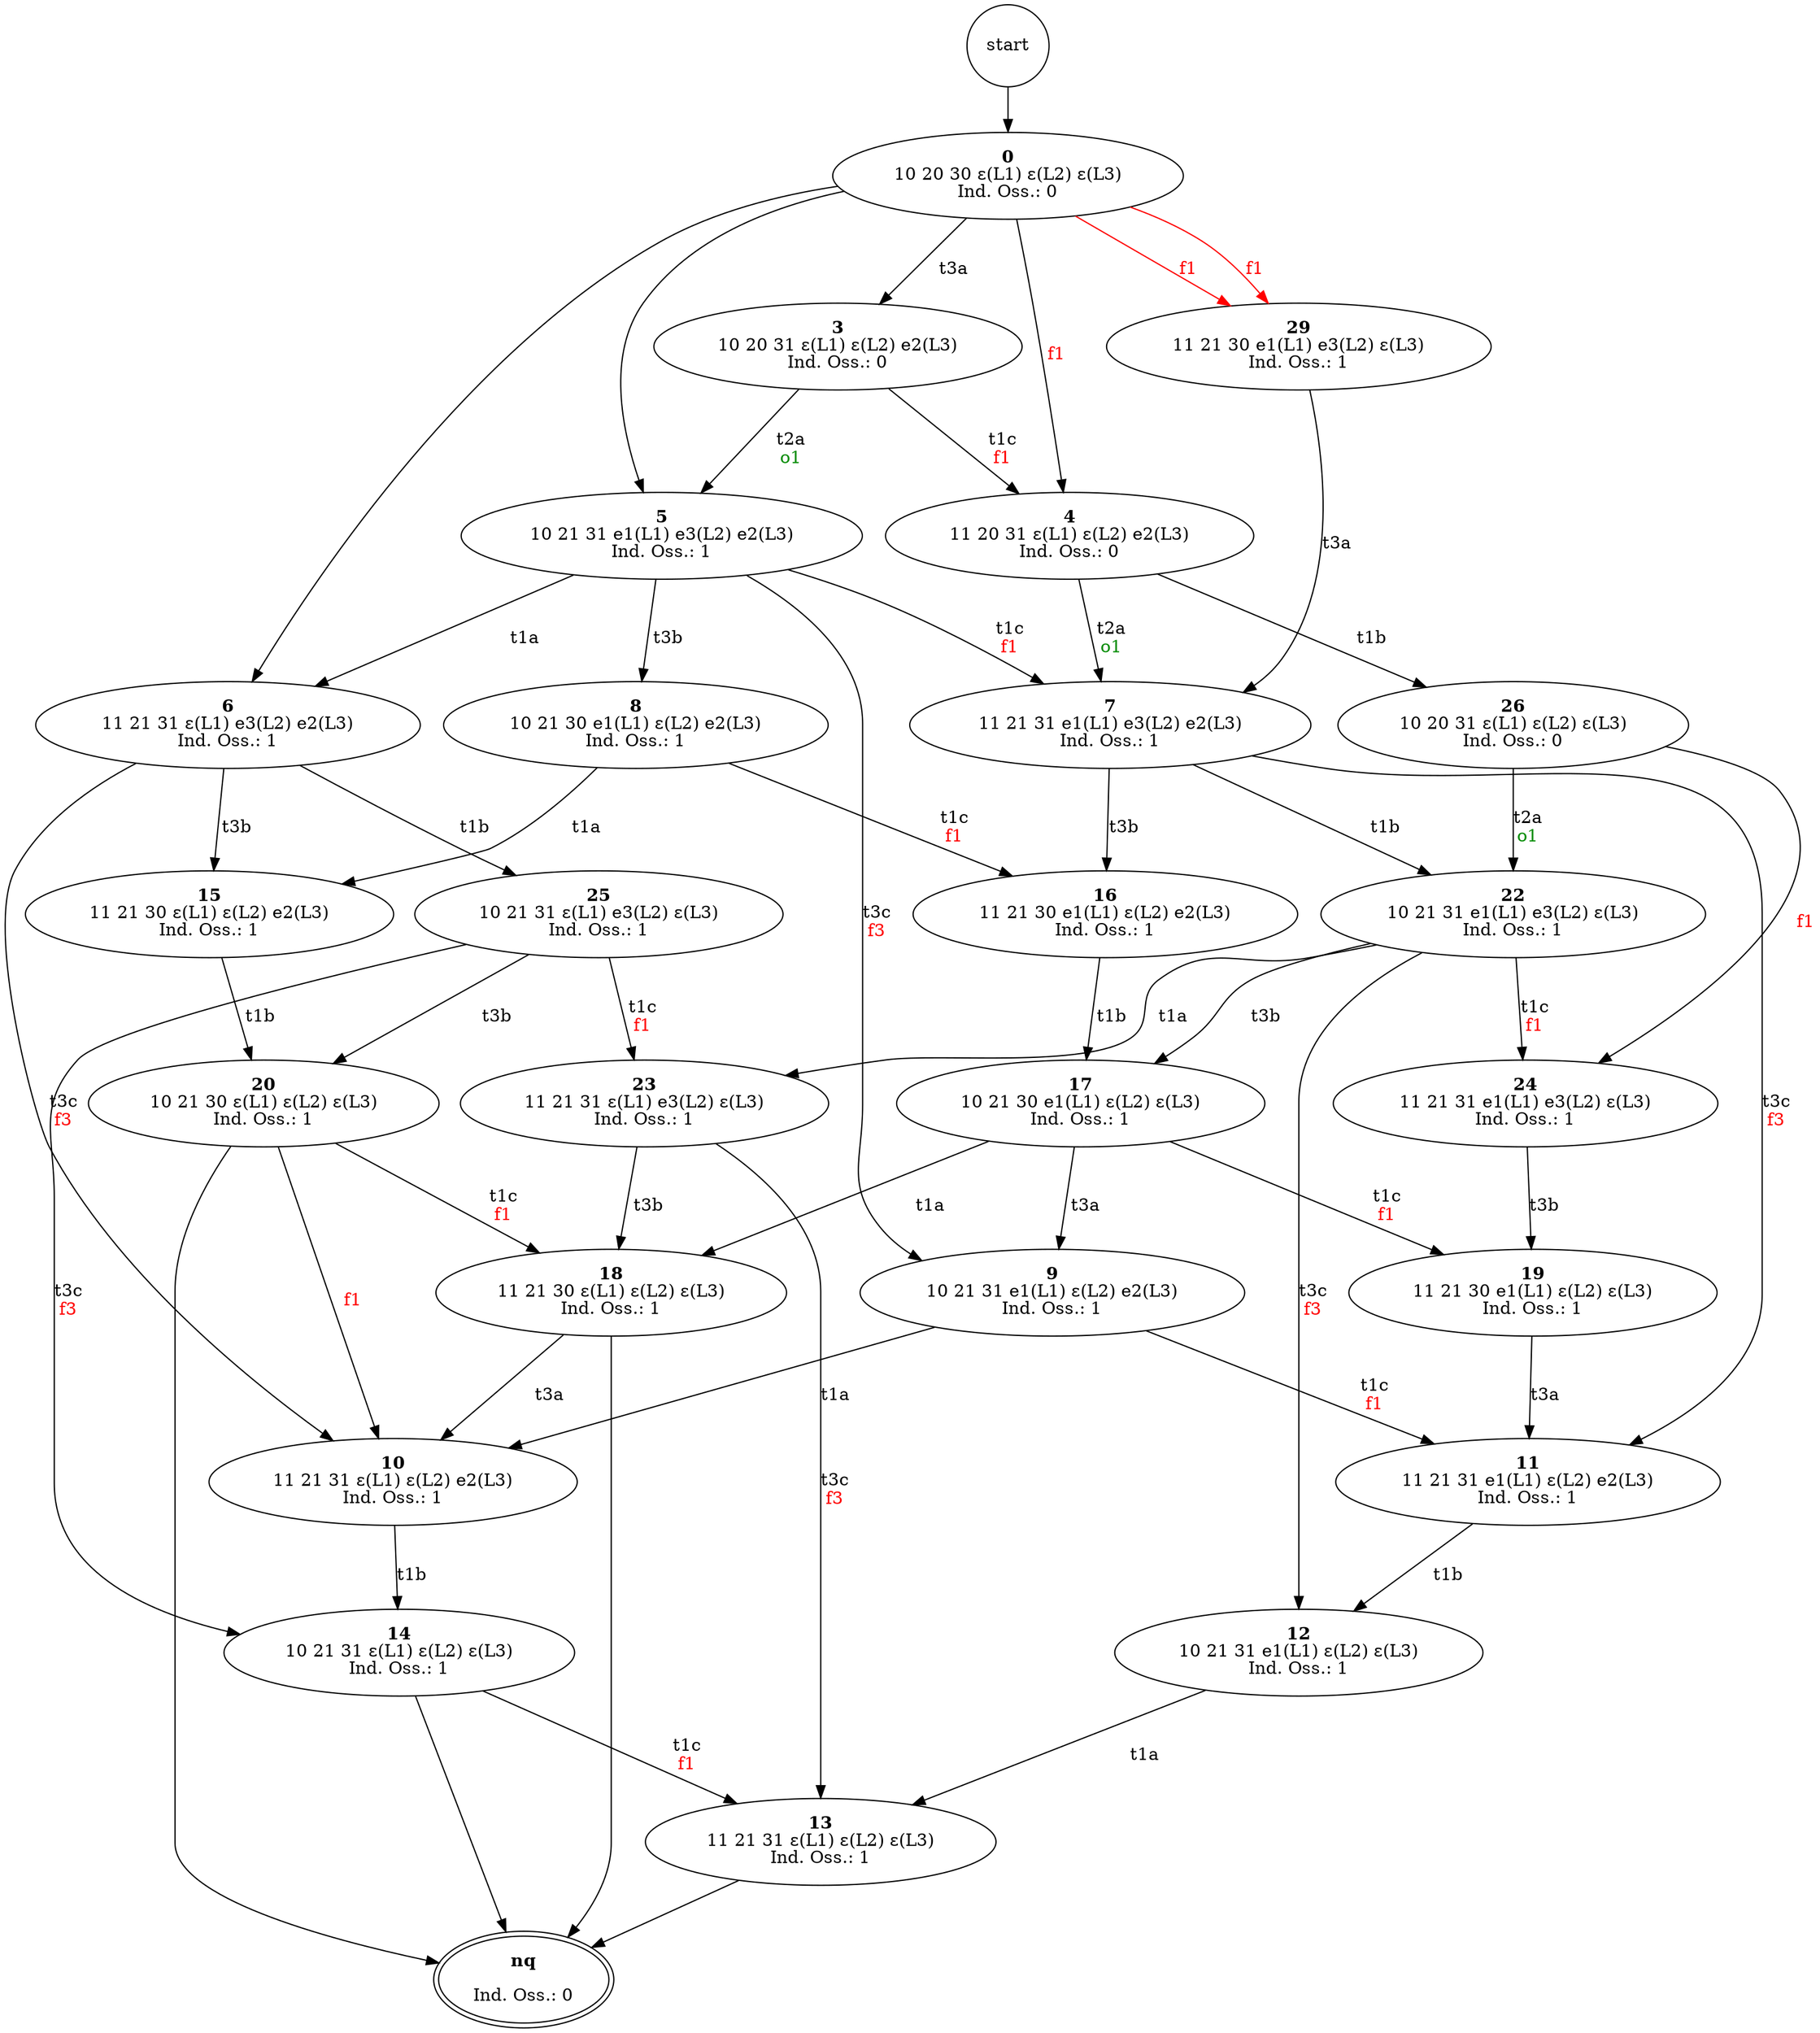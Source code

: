 digraph SpazioComportamentale {
    // ARCHI
    start	->	n0
	n0	->	n3 [label=<<br/>t3a>]
	n0	->	n29 [label=<<br/><font color="red">f1</font>> color=red]
	n0	->	n4 [label=<<br/><font color="red">f1</font>>]
	n0	->	n29 [label=<<br/><font color="red">f1</font>> color=red]
	n0	->	n5 [label=<>]
	n0	->	n6 [label=<>]
	n3	->	n4 [label=<<br/>t1c<br/><font color="red">f1</font>>]
	n3	->	n5 [label=<<br/>t2a<br/><font color="green4">o1</font>>]
	n4	->	n26 [label=<<br/>t1b>]
	n4	->	n7 [label=<<br/>t2a<br/><font color="green4">o1</font>>]
	n5	->	n6 [label=<<br/>t1a>]
	n5	->	n7 [label=<<br/>t1c<br/><font color="red">f1</font>>]
	n5	->	n8 [label=<<br/>t3b>]
	n5	->	n9 [label=<<br/>t3c<br/><font color="red">f3</font>>]
	n6	->	n25 [label=<<br/>t1b>]
	n6	->	n15 [label=<<br/>t3b>]
	n6	->	n10 [label=<<br/>t3c<br/><font color="red">f3</font>>]
	n7	->	n22 [label=<<br/>t1b>]
	n7	->	n16 [label=<<br/>t3b>]
	n7	->	n11 [label=<<br/>t3c<br/><font color="red">f3</font>>]
	n8	->	n15 [label=<<br/>t1a>]
	n8	->	n16 [label=<<br/>t1c<br/><font color="red">f1</font>>]
	n9	->	n10 [label=<<br/>t1a>]
	n9	->	n11 [label=<<br/>t1c<br/><font color="red">f1</font>>]
	n10	->	n14 [label=<<br/>t1b>]
	n11	->	n12 [label=<<br/>t1b>]
	n12	->	n13 [label=<<br/>t1a>]
	n13	->	nnq [label=<>]
	n14	->	n13 [label=<<br/>t1c<br/><font color="red">f1</font>>]
	n14	->	nnq [label=<>]
	n15	->	n20 [label=<<br/>t1b>]
	n16	->	n17 [label=<<br/>t1b>]
	n17	->	n18 [label=<<br/>t1a>]
	n17	->	n19 [label=<<br/>t1c<br/><font color="red">f1</font>>]
	n17	->	n9 [label=<<br/>t3a>]
	n18	->	n10 [label=<<br/>t3a>]
	n18	->	nnq [label=<>]
	n19	->	n11 [label=<<br/>t3a>]
	n20	->	n18 [label=<<br/>t1c<br/><font color="red">f1</font>>]
	n20	->	nnq [label=<>]
	n20	->	n10 [label=<<br/><font color="red">f1</font>>]
	n22	->	n23 [label=<<br/>t1a>]
	n22	->	n24 [label=<<br/>t1c<br/><font color="red">f1</font>>]
	n22	->	n17 [label=<<br/>t3b>]
	n22	->	n12 [label=<<br/>t3c<br/><font color="red">f3</font>>]
	n23	->	n18 [label=<<br/>t3b>]
	n23	->	n13 [label=<<br/>t3c<br/><font color="red">f3</font>>]
	n24	->	n19 [label=<<br/>t3b>]
	n25	->	n23 [label=<<br/>t1c<br/><font color="red">f1</font>>]
	n25	->	n20 [label=<<br/>t3b>]
	n25	->	n14 [label=<<br/>t3c<br/><font color="red">f3</font>>]
	n26	->	n22 [label=<<br/>t2a<br/><font color="green4">o1</font>>]
	n26	->	n24 [label=<<br/><font color="red">f1</font>>]
	n29	->	n7 [label=<<br/>t3a>]

    // NODI
    start[shape="circle"]
	n0 [label=<<b>0</b><br/>10 20 30 ε(L1) ε(L2) ε(L3)<br/>Ind. Oss.: 0>]
	n3 [label=<<b>3</b><br/>10 20 31 ε(L1) ε(L2) e2(L3)<br/>Ind. Oss.: 0>]
	n4 [label=<<b>4</b><br/>11 20 31 ε(L1) ε(L2) e2(L3)<br/>Ind. Oss.: 0>]
	n5 [label=<<b>5</b><br/>10 21 31 e1(L1) e3(L2) e2(L3)<br/>Ind. Oss.: 1>]
	n6 [label=<<b>6</b><br/>11 21 31 ε(L1) e3(L2) e2(L3)<br/>Ind. Oss.: 1>]
	n7 [label=<<b>7</b><br/>11 21 31 e1(L1) e3(L2) e2(L3)<br/>Ind. Oss.: 1>]
	n8 [label=<<b>8</b><br/>10 21 30 e1(L1) ε(L2) e2(L3)<br/>Ind. Oss.: 1>]
	n9 [label=<<b>9</b><br/>10 21 31 e1(L1) ε(L2) e2(L3)<br/>Ind. Oss.: 1>]
	n10 [label=<<b>10</b><br/>11 21 31 ε(L1) ε(L2) e2(L3)<br/>Ind. Oss.: 1>]
	n11 [label=<<b>11</b><br/>11 21 31 e1(L1) ε(L2) e2(L3)<br/>Ind. Oss.: 1>]
	n12 [label=<<b>12</b><br/>10 21 31 e1(L1) ε(L2) ε(L3)<br/>Ind. Oss.: 1>]
	n13 [label=<<b>13</b><br/>11 21 31 ε(L1) ε(L2) ε(L3)<br/>Ind. Oss.: 1>]
	n14 [label=<<b>14</b><br/>10 21 31 ε(L1) ε(L2) ε(L3)<br/>Ind. Oss.: 1>]
	n15 [label=<<b>15</b><br/>11 21 30 ε(L1) ε(L2) e2(L3)<br/>Ind. Oss.: 1>]
	n16 [label=<<b>16</b><br/>11 21 30 e1(L1) ε(L2) e2(L3)<br/>Ind. Oss.: 1>]
	n17 [label=<<b>17</b><br/>10 21 30 e1(L1) ε(L2) ε(L3)<br/>Ind. Oss.: 1>]
	n18 [label=<<b>18</b><br/>11 21 30 ε(L1) ε(L2) ε(L3)<br/>Ind. Oss.: 1>]
	n19 [label=<<b>19</b><br/>11 21 30 e1(L1) ε(L2) ε(L3)<br/>Ind. Oss.: 1>]
	n20 [label=<<b>20</b><br/>10 21 30 ε(L1) ε(L2) ε(L3)<br/>Ind. Oss.: 1>]
	n22 [label=<<b>22</b><br/>10 21 31 e1(L1) e3(L2) ε(L3)<br/>Ind. Oss.: 1>]
	n23 [label=<<b>23</b><br/>11 21 31 ε(L1) e3(L2) ε(L3)<br/>Ind. Oss.: 1>]
	n24 [label=<<b>24</b><br/>11 21 31 e1(L1) e3(L2) ε(L3)<br/>Ind. Oss.: 1>]
	n25 [label=<<b>25</b><br/>10 21 31 ε(L1) e3(L2) ε(L3)<br/>Ind. Oss.: 1>]
	n26 [label=<<b>26</b><br/>10 20 31 ε(L1) ε(L2) ε(L3)<br/>Ind. Oss.: 0>]
	n29 [label=<<b>29</b><br/>11 21 30 e1(L1) e3(L2) ε(L3)<br/>Ind. Oss.: 1>]
	nnq [label=<<b>nq</b><br/> <br/>Ind. Oss.: 0> peripheries=2]
}
